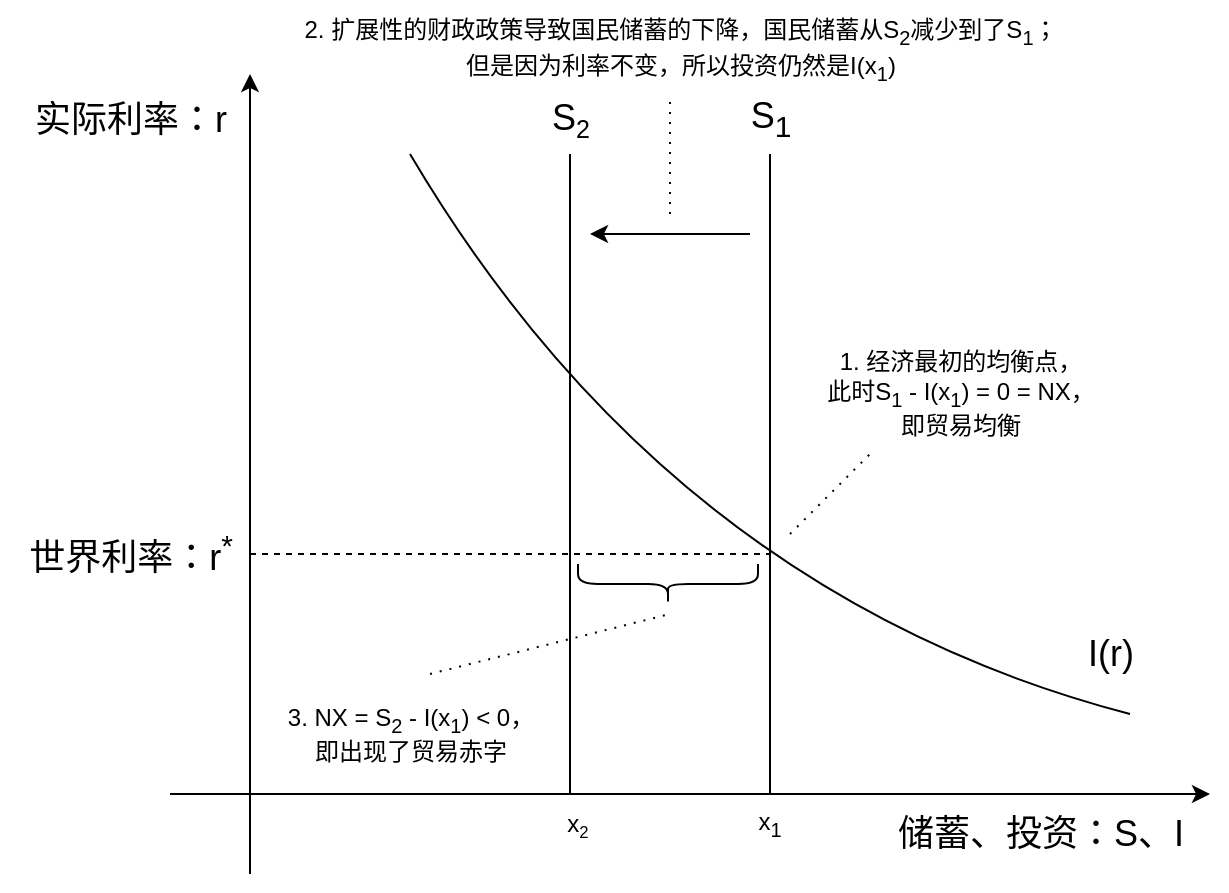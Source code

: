 <mxfile version="22.1.18" type="device">
  <diagram name="第 1 页" id="6N1svrBOfLpJr7WaQpLA">
    <mxGraphModel dx="698" dy="470" grid="1" gridSize="10" guides="1" tooltips="1" connect="1" arrows="1" fold="1" page="1" pageScale="1" pageWidth="827" pageHeight="1169" math="0" shadow="0">
      <root>
        <mxCell id="0" />
        <mxCell id="1" parent="0" />
        <mxCell id="trRMN2qK1XMrPbFPF29j-1" value="" style="endArrow=classic;html=1;rounded=0;" edge="1" parent="1">
          <mxGeometry width="50" height="50" relative="1" as="geometry">
            <mxPoint x="240" y="440" as="sourcePoint" />
            <mxPoint x="760" y="440" as="targetPoint" />
          </mxGeometry>
        </mxCell>
        <mxCell id="trRMN2qK1XMrPbFPF29j-2" value="" style="endArrow=classic;html=1;rounded=0;" edge="1" parent="1">
          <mxGeometry width="50" height="50" relative="1" as="geometry">
            <mxPoint x="280" y="480" as="sourcePoint" />
            <mxPoint x="280" y="80" as="targetPoint" />
          </mxGeometry>
        </mxCell>
        <mxCell id="trRMN2qK1XMrPbFPF29j-3" value="" style="endArrow=none;html=1;rounded=0;curved=1;" edge="1" parent="1">
          <mxGeometry width="50" height="50" relative="1" as="geometry">
            <mxPoint x="360" y="120" as="sourcePoint" />
            <mxPoint x="720" y="400" as="targetPoint" />
            <Array as="points">
              <mxPoint x="490" y="340" />
            </Array>
          </mxGeometry>
        </mxCell>
        <mxCell id="trRMN2qK1XMrPbFPF29j-4" value="" style="endArrow=none;html=1;rounded=0;" edge="1" parent="1">
          <mxGeometry width="50" height="50" relative="1" as="geometry">
            <mxPoint x="540" y="440" as="sourcePoint" />
            <mxPoint x="540" y="120" as="targetPoint" />
          </mxGeometry>
        </mxCell>
        <mxCell id="trRMN2qK1XMrPbFPF29j-6" value="" style="endArrow=none;dashed=1;html=1;rounded=0;" edge="1" parent="1">
          <mxGeometry width="50" height="50" relative="1" as="geometry">
            <mxPoint x="280" y="320" as="sourcePoint" />
            <mxPoint x="540" y="320" as="targetPoint" />
          </mxGeometry>
        </mxCell>
        <mxCell id="trRMN2qK1XMrPbFPF29j-7" value="&lt;font style=&quot;font-size: 18px;&quot;&gt;S&lt;sub&gt;1&lt;/sub&gt;&lt;/font&gt;" style="text;html=1;align=center;verticalAlign=middle;resizable=0;points=[];autosize=1;strokeColor=none;fillColor=none;" vertex="1" parent="1">
          <mxGeometry x="520" y="83" width="40" height="40" as="geometry" />
        </mxCell>
        <mxCell id="trRMN2qK1XMrPbFPF29j-8" value="&lt;font style=&quot;font-size: 18px;&quot;&gt;I(r)&lt;/font&gt;" style="text;html=1;align=center;verticalAlign=middle;resizable=0;points=[];autosize=1;strokeColor=none;fillColor=none;" vertex="1" parent="1">
          <mxGeometry x="685" y="350" width="50" height="40" as="geometry" />
        </mxCell>
        <mxCell id="trRMN2qK1XMrPbFPF29j-9" value="&lt;font style=&quot;font-size: 18px;&quot;&gt;储蓄、投资：S、I&lt;/font&gt;" style="text;html=1;align=center;verticalAlign=middle;resizable=0;points=[];autosize=1;strokeColor=none;fillColor=none;" vertex="1" parent="1">
          <mxGeometry x="590" y="440" width="170" height="40" as="geometry" />
        </mxCell>
        <mxCell id="trRMN2qK1XMrPbFPF29j-10" value="&lt;font style=&quot;font-size: 18px;&quot;&gt;实际利率：r&lt;/font&gt;" style="text;html=1;align=center;verticalAlign=middle;resizable=0;points=[];autosize=1;strokeColor=none;fillColor=none;" vertex="1" parent="1">
          <mxGeometry x="160" y="83" width="120" height="40" as="geometry" />
        </mxCell>
        <mxCell id="trRMN2qK1XMrPbFPF29j-11" value="&lt;font style=&quot;font-size: 18px;&quot;&gt;世界利率：r&lt;sup&gt;*&lt;/sup&gt;&lt;/font&gt;" style="text;html=1;align=center;verticalAlign=middle;resizable=0;points=[];autosize=1;strokeColor=none;fillColor=none;" vertex="1" parent="1">
          <mxGeometry x="155" y="300" width="130" height="40" as="geometry" />
        </mxCell>
        <mxCell id="trRMN2qK1XMrPbFPF29j-15" value="" style="endArrow=none;html=1;rounded=0;" edge="1" parent="1">
          <mxGeometry width="50" height="50" relative="1" as="geometry">
            <mxPoint x="440" y="440" as="sourcePoint" />
            <mxPoint x="440" y="120" as="targetPoint" />
          </mxGeometry>
        </mxCell>
        <mxCell id="trRMN2qK1XMrPbFPF29j-16" value="&lt;font style=&quot;font-size: 18px;&quot;&gt;S&lt;/font&gt;&lt;font style=&quot;font-size: 15px;&quot;&gt;&lt;sub&gt;2&lt;/sub&gt;&lt;/font&gt;" style="text;html=1;align=center;verticalAlign=middle;resizable=0;points=[];autosize=1;strokeColor=none;fillColor=none;" vertex="1" parent="1">
          <mxGeometry x="420" y="83" width="40" height="40" as="geometry" />
        </mxCell>
        <mxCell id="trRMN2qK1XMrPbFPF29j-17" value="" style="endArrow=none;html=1;rounded=0;dashed=1;dashPattern=1 4;endFill=0;" edge="1" parent="1">
          <mxGeometry width="50" height="50" relative="1" as="geometry">
            <mxPoint x="550" y="310" as="sourcePoint" />
            <mxPoint x="590" y="270" as="targetPoint" />
          </mxGeometry>
        </mxCell>
        <mxCell id="trRMN2qK1XMrPbFPF29j-18" value="1. 经济最初的均衡点，&lt;br&gt;此时S&lt;sub&gt;1&lt;/sub&gt; - I(x&lt;sub&gt;1&lt;/sub&gt;) = 0 = NX，&lt;br&gt;即贸易均衡" style="text;html=1;align=center;verticalAlign=middle;resizable=0;points=[];autosize=1;strokeColor=none;fillColor=none;" vertex="1" parent="1">
          <mxGeometry x="555" y="210" width="160" height="60" as="geometry" />
        </mxCell>
        <mxCell id="trRMN2qK1XMrPbFPF29j-19" value="" style="endArrow=classic;html=1;rounded=0;" edge="1" parent="1">
          <mxGeometry width="50" height="50" relative="1" as="geometry">
            <mxPoint x="530" y="160" as="sourcePoint" />
            <mxPoint x="450" y="160" as="targetPoint" />
          </mxGeometry>
        </mxCell>
        <mxCell id="trRMN2qK1XMrPbFPF29j-20" value="2. 扩展性的财政政策导致国民储蓄的下降，国民储蓄从S&lt;sub&gt;2&lt;/sub&gt;减少到了S&lt;sub&gt;1&lt;/sub&gt;；&lt;br&gt;但是因为利率不变，所以投资仍然是I(x&lt;sub&gt;1&lt;/sub&gt;)" style="text;html=1;align=center;verticalAlign=middle;resizable=0;points=[];autosize=1;strokeColor=none;fillColor=none;" vertex="1" parent="1">
          <mxGeometry x="295" y="43" width="400" height="50" as="geometry" />
        </mxCell>
        <mxCell id="trRMN2qK1XMrPbFPF29j-21" value="" style="endArrow=none;html=1;rounded=0;dashed=1;dashPattern=1 4;endFill=0;" edge="1" parent="1">
          <mxGeometry width="50" height="50" relative="1" as="geometry">
            <mxPoint x="490" y="150" as="sourcePoint" />
            <mxPoint x="490" y="90" as="targetPoint" />
          </mxGeometry>
        </mxCell>
        <mxCell id="trRMN2qK1XMrPbFPF29j-22" value="x&lt;sub&gt;1&lt;/sub&gt;" style="text;html=1;strokeColor=none;fillColor=none;align=center;verticalAlign=middle;whiteSpace=wrap;rounded=0;" vertex="1" parent="1">
          <mxGeometry x="510" y="440" width="60" height="30" as="geometry" />
        </mxCell>
        <mxCell id="trRMN2qK1XMrPbFPF29j-23" value="x&lt;span style=&quot;font-size: 10px;&quot;&gt;&lt;sub&gt;2&lt;/sub&gt;&lt;/span&gt;" style="text;html=1;strokeColor=none;fillColor=none;align=center;verticalAlign=middle;whiteSpace=wrap;rounded=0;" vertex="1" parent="1">
          <mxGeometry x="414" y="440" width="60" height="30" as="geometry" />
        </mxCell>
        <mxCell id="trRMN2qK1XMrPbFPF29j-24" value="" style="shape=curlyBracket;whiteSpace=wrap;html=1;rounded=1;labelPosition=left;verticalLabelPosition=middle;align=right;verticalAlign=middle;rotation=-90;" vertex="1" parent="1">
          <mxGeometry x="479" y="290" width="20" height="90" as="geometry" />
        </mxCell>
        <mxCell id="trRMN2qK1XMrPbFPF29j-25" value="3. NX = S&lt;sub&gt;2&lt;/sub&gt; - I(x&lt;sub&gt;1&lt;/sub&gt;) &amp;lt; 0，&lt;br&gt;即出现了贸易赤字" style="text;html=1;align=center;verticalAlign=middle;resizable=0;points=[];autosize=1;strokeColor=none;fillColor=none;" vertex="1" parent="1">
          <mxGeometry x="285" y="390" width="150" height="40" as="geometry" />
        </mxCell>
        <mxCell id="trRMN2qK1XMrPbFPF29j-26" value="" style="endArrow=none;html=1;rounded=0;dashed=1;dashPattern=1 4;endFill=0;" edge="1" parent="1">
          <mxGeometry width="50" height="50" relative="1" as="geometry">
            <mxPoint x="370" y="380" as="sourcePoint" />
            <mxPoint x="490" y="350" as="targetPoint" />
          </mxGeometry>
        </mxCell>
      </root>
    </mxGraphModel>
  </diagram>
</mxfile>

